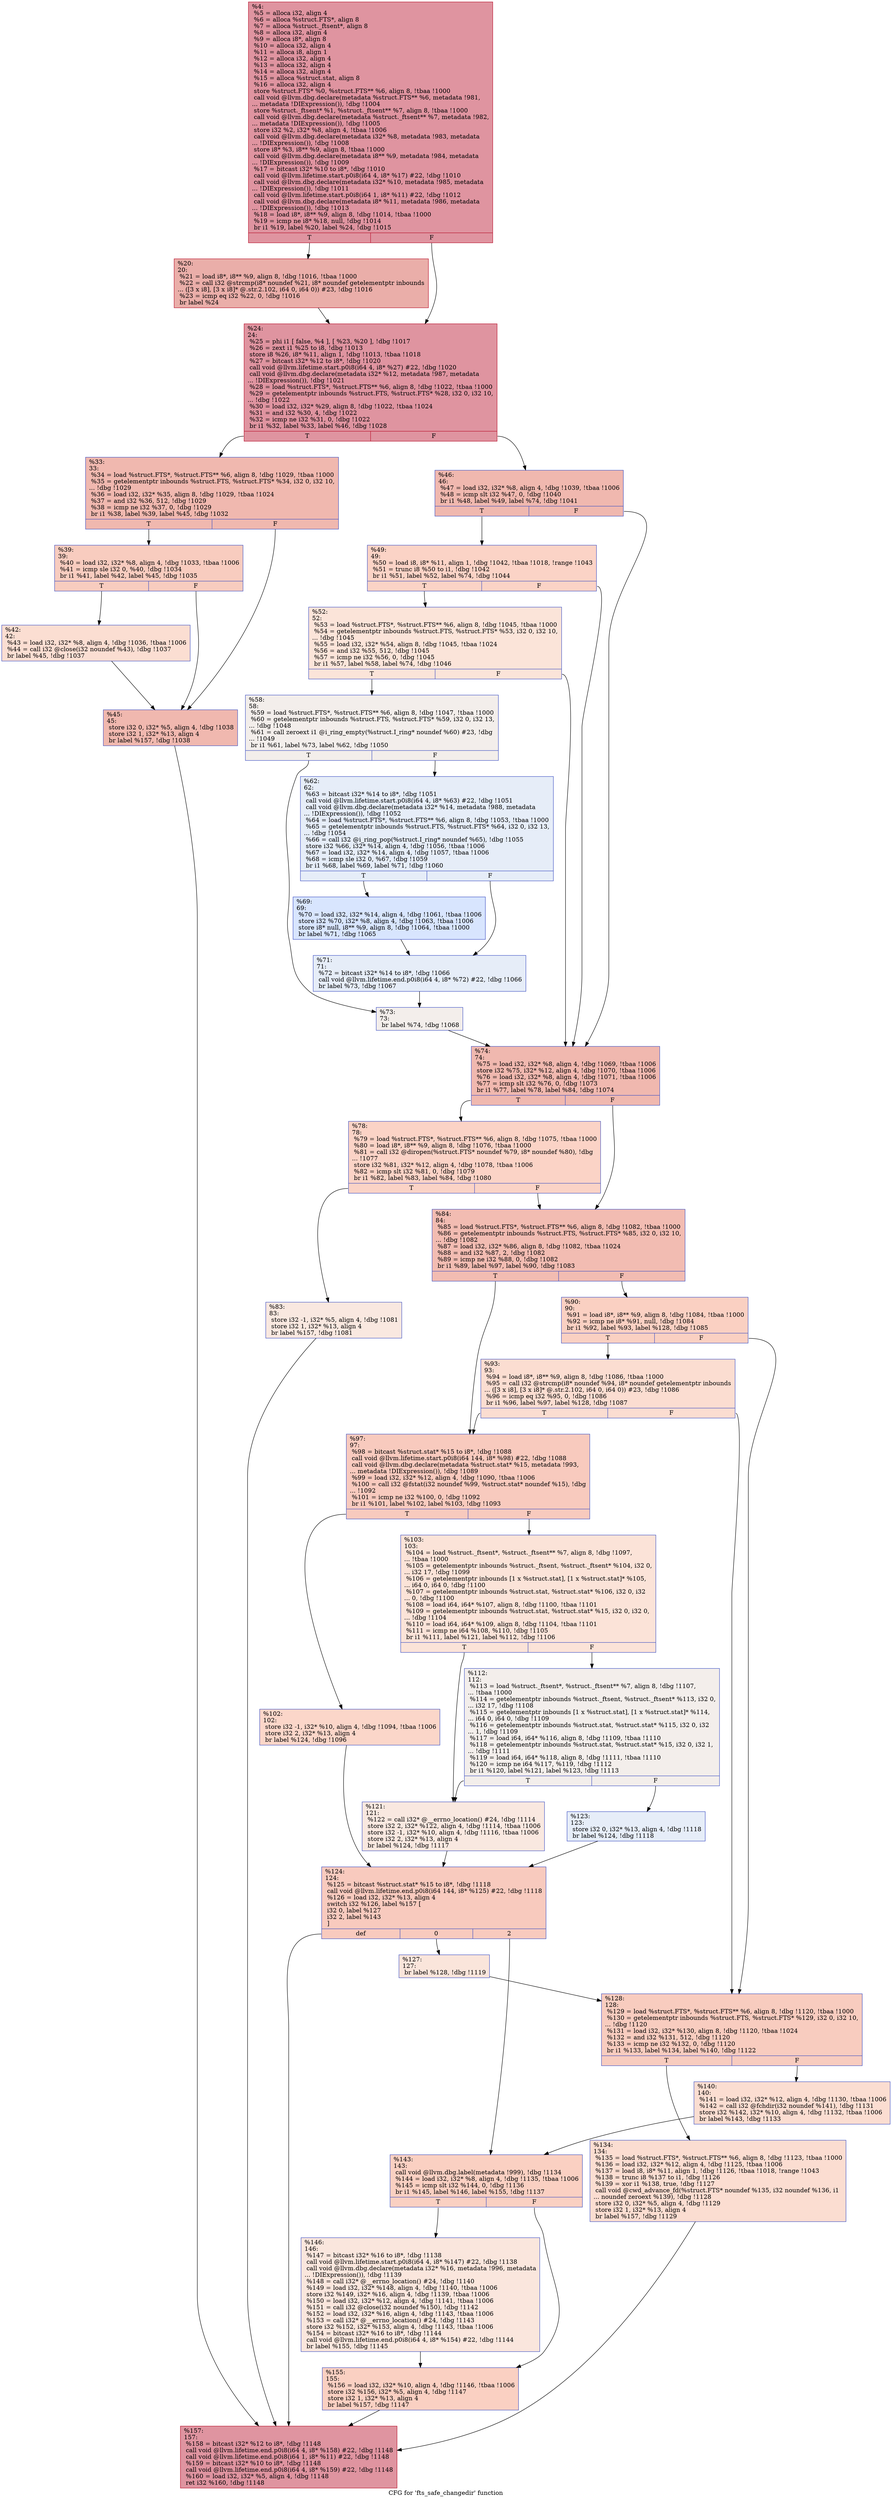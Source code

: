 digraph "CFG for 'fts_safe_changedir' function" {
	label="CFG for 'fts_safe_changedir' function";

	Node0x24194c0 [shape=record,color="#b70d28ff", style=filled, fillcolor="#b70d2870",label="{%4:\l  %5 = alloca i32, align 4\l  %6 = alloca %struct.FTS*, align 8\l  %7 = alloca %struct._ftsent*, align 8\l  %8 = alloca i32, align 4\l  %9 = alloca i8*, align 8\l  %10 = alloca i32, align 4\l  %11 = alloca i8, align 1\l  %12 = alloca i32, align 4\l  %13 = alloca i32, align 4\l  %14 = alloca i32, align 4\l  %15 = alloca %struct.stat, align 8\l  %16 = alloca i32, align 4\l  store %struct.FTS* %0, %struct.FTS** %6, align 8, !tbaa !1000\l  call void @llvm.dbg.declare(metadata %struct.FTS** %6, metadata !981,\l... metadata !DIExpression()), !dbg !1004\l  store %struct._ftsent* %1, %struct._ftsent** %7, align 8, !tbaa !1000\l  call void @llvm.dbg.declare(metadata %struct._ftsent** %7, metadata !982,\l... metadata !DIExpression()), !dbg !1005\l  store i32 %2, i32* %8, align 4, !tbaa !1006\l  call void @llvm.dbg.declare(metadata i32* %8, metadata !983, metadata\l... !DIExpression()), !dbg !1008\l  store i8* %3, i8** %9, align 8, !tbaa !1000\l  call void @llvm.dbg.declare(metadata i8** %9, metadata !984, metadata\l... !DIExpression()), !dbg !1009\l  %17 = bitcast i32* %10 to i8*, !dbg !1010\l  call void @llvm.lifetime.start.p0i8(i64 4, i8* %17) #22, !dbg !1010\l  call void @llvm.dbg.declare(metadata i32* %10, metadata !985, metadata\l... !DIExpression()), !dbg !1011\l  call void @llvm.lifetime.start.p0i8(i64 1, i8* %11) #22, !dbg !1012\l  call void @llvm.dbg.declare(metadata i8* %11, metadata !986, metadata\l... !DIExpression()), !dbg !1013\l  %18 = load i8*, i8** %9, align 8, !dbg !1014, !tbaa !1000\l  %19 = icmp ne i8* %18, null, !dbg !1014\l  br i1 %19, label %20, label %24, !dbg !1015\l|{<s0>T|<s1>F}}"];
	Node0x24194c0:s0 -> Node0x23a86b0;
	Node0x24194c0:s1 -> Node0x23a8700;
	Node0x23a86b0 [shape=record,color="#b70d28ff", style=filled, fillcolor="#d0473d70",label="{%20:\l20:                                               \l  %21 = load i8*, i8** %9, align 8, !dbg !1016, !tbaa !1000\l  %22 = call i32 @strcmp(i8* noundef %21, i8* noundef getelementptr inbounds\l... ([3 x i8], [3 x i8]* @.str.2.102, i64 0, i64 0)) #23, !dbg !1016\l  %23 = icmp eq i32 %22, 0, !dbg !1016\l  br label %24\l}"];
	Node0x23a86b0 -> Node0x23a8700;
	Node0x23a8700 [shape=record,color="#b70d28ff", style=filled, fillcolor="#b70d2870",label="{%24:\l24:                                               \l  %25 = phi i1 [ false, %4 ], [ %23, %20 ], !dbg !1017\l  %26 = zext i1 %25 to i8, !dbg !1013\l  store i8 %26, i8* %11, align 1, !dbg !1013, !tbaa !1018\l  %27 = bitcast i32* %12 to i8*, !dbg !1020\l  call void @llvm.lifetime.start.p0i8(i64 4, i8* %27) #22, !dbg !1020\l  call void @llvm.dbg.declare(metadata i32* %12, metadata !987, metadata\l... !DIExpression()), !dbg !1021\l  %28 = load %struct.FTS*, %struct.FTS** %6, align 8, !dbg !1022, !tbaa !1000\l  %29 = getelementptr inbounds %struct.FTS, %struct.FTS* %28, i32 0, i32 10,\l... !dbg !1022\l  %30 = load i32, i32* %29, align 8, !dbg !1022, !tbaa !1024\l  %31 = and i32 %30, 4, !dbg !1022\l  %32 = icmp ne i32 %31, 0, !dbg !1022\l  br i1 %32, label %33, label %46, !dbg !1028\l|{<s0>T|<s1>F}}"];
	Node0x23a8700:s0 -> Node0x23a8750;
	Node0x23a8700:s1 -> Node0x23a8890;
	Node0x23a8750 [shape=record,color="#3d50c3ff", style=filled, fillcolor="#dc5d4a70",label="{%33:\l33:                                               \l  %34 = load %struct.FTS*, %struct.FTS** %6, align 8, !dbg !1029, !tbaa !1000\l  %35 = getelementptr inbounds %struct.FTS, %struct.FTS* %34, i32 0, i32 10,\l... !dbg !1029\l  %36 = load i32, i32* %35, align 8, !dbg !1029, !tbaa !1024\l  %37 = and i32 %36, 512, !dbg !1029\l  %38 = icmp ne i32 %37, 0, !dbg !1029\l  br i1 %38, label %39, label %45, !dbg !1032\l|{<s0>T|<s1>F}}"];
	Node0x23a8750:s0 -> Node0x23a87a0;
	Node0x23a8750:s1 -> Node0x23a8840;
	Node0x23a87a0 [shape=record,color="#3d50c3ff", style=filled, fillcolor="#f08b6e70",label="{%39:\l39:                                               \l  %40 = load i32, i32* %8, align 4, !dbg !1033, !tbaa !1006\l  %41 = icmp sle i32 0, %40, !dbg !1034\l  br i1 %41, label %42, label %45, !dbg !1035\l|{<s0>T|<s1>F}}"];
	Node0x23a87a0:s0 -> Node0x23a87f0;
	Node0x23a87a0:s1 -> Node0x23a8840;
	Node0x23a87f0 [shape=record,color="#3d50c3ff", style=filled, fillcolor="#f7b59970",label="{%42:\l42:                                               \l  %43 = load i32, i32* %8, align 4, !dbg !1036, !tbaa !1006\l  %44 = call i32 @close(i32 noundef %43), !dbg !1037\l  br label %45, !dbg !1037\l}"];
	Node0x23a87f0 -> Node0x23a8840;
	Node0x23a8840 [shape=record,color="#3d50c3ff", style=filled, fillcolor="#dc5d4a70",label="{%45:\l45:                                               \l  store i32 0, i32* %5, align 4, !dbg !1038\l  store i32 1, i32* %13, align 4\l  br label %157, !dbg !1038\l}"];
	Node0x23a8840 -> Node0x23a9150;
	Node0x23a8890 [shape=record,color="#3d50c3ff", style=filled, fillcolor="#dc5d4a70",label="{%46:\l46:                                               \l  %47 = load i32, i32* %8, align 4, !dbg !1039, !tbaa !1006\l  %48 = icmp slt i32 %47, 0, !dbg !1040\l  br i1 %48, label %49, label %74, !dbg !1041\l|{<s0>T|<s1>F}}"];
	Node0x23a8890:s0 -> Node0x23a88e0;
	Node0x23a8890:s1 -> Node0x23a8b10;
	Node0x23a88e0 [shape=record,color="#3d50c3ff", style=filled, fillcolor="#f59c7d70",label="{%49:\l49:                                               \l  %50 = load i8, i8* %11, align 1, !dbg !1042, !tbaa !1018, !range !1043\l  %51 = trunc i8 %50 to i1, !dbg !1042\l  br i1 %51, label %52, label %74, !dbg !1044\l|{<s0>T|<s1>F}}"];
	Node0x23a88e0:s0 -> Node0x23a8930;
	Node0x23a88e0:s1 -> Node0x23a8b10;
	Node0x23a8930 [shape=record,color="#3d50c3ff", style=filled, fillcolor="#f5c1a970",label="{%52:\l52:                                               \l  %53 = load %struct.FTS*, %struct.FTS** %6, align 8, !dbg !1045, !tbaa !1000\l  %54 = getelementptr inbounds %struct.FTS, %struct.FTS* %53, i32 0, i32 10,\l... !dbg !1045\l  %55 = load i32, i32* %54, align 8, !dbg !1045, !tbaa !1024\l  %56 = and i32 %55, 512, !dbg !1045\l  %57 = icmp ne i32 %56, 0, !dbg !1045\l  br i1 %57, label %58, label %74, !dbg !1046\l|{<s0>T|<s1>F}}"];
	Node0x23a8930:s0 -> Node0x23a8980;
	Node0x23a8930:s1 -> Node0x23a8b10;
	Node0x23a8980 [shape=record,color="#3d50c3ff", style=filled, fillcolor="#e5d8d170",label="{%58:\l58:                                               \l  %59 = load %struct.FTS*, %struct.FTS** %6, align 8, !dbg !1047, !tbaa !1000\l  %60 = getelementptr inbounds %struct.FTS, %struct.FTS* %59, i32 0, i32 13,\l... !dbg !1048\l  %61 = call zeroext i1 @i_ring_empty(%struct.I_ring* noundef %60) #23, !dbg\l... !1049\l  br i1 %61, label %73, label %62, !dbg !1050\l|{<s0>T|<s1>F}}"];
	Node0x23a8980:s0 -> Node0x23a8ac0;
	Node0x23a8980:s1 -> Node0x23a89d0;
	Node0x23a89d0 [shape=record,color="#3d50c3ff", style=filled, fillcolor="#c7d7f070",label="{%62:\l62:                                               \l  %63 = bitcast i32* %14 to i8*, !dbg !1051\l  call void @llvm.lifetime.start.p0i8(i64 4, i8* %63) #22, !dbg !1051\l  call void @llvm.dbg.declare(metadata i32* %14, metadata !988, metadata\l... !DIExpression()), !dbg !1052\l  %64 = load %struct.FTS*, %struct.FTS** %6, align 8, !dbg !1053, !tbaa !1000\l  %65 = getelementptr inbounds %struct.FTS, %struct.FTS* %64, i32 0, i32 13,\l... !dbg !1054\l  %66 = call i32 @i_ring_pop(%struct.I_ring* noundef %65), !dbg !1055\l  store i32 %66, i32* %14, align 4, !dbg !1056, !tbaa !1006\l  %67 = load i32, i32* %14, align 4, !dbg !1057, !tbaa !1006\l  %68 = icmp sle i32 0, %67, !dbg !1059\l  br i1 %68, label %69, label %71, !dbg !1060\l|{<s0>T|<s1>F}}"];
	Node0x23a89d0:s0 -> Node0x23a8a20;
	Node0x23a89d0:s1 -> Node0x23a8a70;
	Node0x23a8a20 [shape=record,color="#3d50c3ff", style=filled, fillcolor="#a7c5fe70",label="{%69:\l69:                                               \l  %70 = load i32, i32* %14, align 4, !dbg !1061, !tbaa !1006\l  store i32 %70, i32* %8, align 4, !dbg !1063, !tbaa !1006\l  store i8* null, i8** %9, align 8, !dbg !1064, !tbaa !1000\l  br label %71, !dbg !1065\l}"];
	Node0x23a8a20 -> Node0x23a8a70;
	Node0x23a8a70 [shape=record,color="#3d50c3ff", style=filled, fillcolor="#c7d7f070",label="{%71:\l71:                                               \l  %72 = bitcast i32* %14 to i8*, !dbg !1066\l  call void @llvm.lifetime.end.p0i8(i64 4, i8* %72) #22, !dbg !1066\l  br label %73, !dbg !1067\l}"];
	Node0x23a8a70 -> Node0x23a8ac0;
	Node0x23a8ac0 [shape=record,color="#3d50c3ff", style=filled, fillcolor="#e5d8d170",label="{%73:\l73:                                               \l  br label %74, !dbg !1068\l}"];
	Node0x23a8ac0 -> Node0x23a8b10;
	Node0x23a8b10 [shape=record,color="#3d50c3ff", style=filled, fillcolor="#dc5d4a70",label="{%74:\l74:                                               \l  %75 = load i32, i32* %8, align 4, !dbg !1069, !tbaa !1006\l  store i32 %75, i32* %12, align 4, !dbg !1070, !tbaa !1006\l  %76 = load i32, i32* %8, align 4, !dbg !1071, !tbaa !1006\l  %77 = icmp slt i32 %76, 0, !dbg !1073\l  br i1 %77, label %78, label %84, !dbg !1074\l|{<s0>T|<s1>F}}"];
	Node0x23a8b10:s0 -> Node0x23a8b60;
	Node0x23a8b10:s1 -> Node0x23a8c00;
	Node0x23a8b60 [shape=record,color="#3d50c3ff", style=filled, fillcolor="#f59c7d70",label="{%78:\l78:                                               \l  %79 = load %struct.FTS*, %struct.FTS** %6, align 8, !dbg !1075, !tbaa !1000\l  %80 = load i8*, i8** %9, align 8, !dbg !1076, !tbaa !1000\l  %81 = call i32 @diropen(%struct.FTS* noundef %79, i8* noundef %80), !dbg\l... !1077\l  store i32 %81, i32* %12, align 4, !dbg !1078, !tbaa !1006\l  %82 = icmp slt i32 %81, 0, !dbg !1079\l  br i1 %82, label %83, label %84, !dbg !1080\l|{<s0>T|<s1>F}}"];
	Node0x23a8b60:s0 -> Node0x23a8bb0;
	Node0x23a8b60:s1 -> Node0x23a8c00;
	Node0x23a8bb0 [shape=record,color="#3d50c3ff", style=filled, fillcolor="#f1ccb870",label="{%83:\l83:                                               \l  store i32 -1, i32* %5, align 4, !dbg !1081\l  store i32 1, i32* %13, align 4\l  br label %157, !dbg !1081\l}"];
	Node0x23a8bb0 -> Node0x23a9150;
	Node0x23a8c00 [shape=record,color="#3d50c3ff", style=filled, fillcolor="#e1675170",label="{%84:\l84:                                               \l  %85 = load %struct.FTS*, %struct.FTS** %6, align 8, !dbg !1082, !tbaa !1000\l  %86 = getelementptr inbounds %struct.FTS, %struct.FTS* %85, i32 0, i32 10,\l... !dbg !1082\l  %87 = load i32, i32* %86, align 8, !dbg !1082, !tbaa !1024\l  %88 = and i32 %87, 2, !dbg !1082\l  %89 = icmp ne i32 %88, 0, !dbg !1082\l  br i1 %89, label %97, label %90, !dbg !1083\l|{<s0>T|<s1>F}}"];
	Node0x23a8c00:s0 -> Node0x23a8cf0;
	Node0x23a8c00:s1 -> Node0x23a8c50;
	Node0x23a8c50 [shape=record,color="#3d50c3ff", style=filled, fillcolor="#f3947570",label="{%90:\l90:                                               \l  %91 = load i8*, i8** %9, align 8, !dbg !1084, !tbaa !1000\l  %92 = icmp ne i8* %91, null, !dbg !1084\l  br i1 %92, label %93, label %128, !dbg !1085\l|{<s0>T|<s1>F}}"];
	Node0x23a8c50:s0 -> Node0x23a8ca0;
	Node0x23a8c50:s1 -> Node0x23a8f70;
	Node0x23a8ca0 [shape=record,color="#3d50c3ff", style=filled, fillcolor="#f7b39670",label="{%93:\l93:                                               \l  %94 = load i8*, i8** %9, align 8, !dbg !1086, !tbaa !1000\l  %95 = call i32 @strcmp(i8* noundef %94, i8* noundef getelementptr inbounds\l... ([3 x i8], [3 x i8]* @.str.2.102, i64 0, i64 0)) #23, !dbg !1086\l  %96 = icmp eq i32 %95, 0, !dbg !1086\l  br i1 %96, label %97, label %128, !dbg !1087\l|{<s0>T|<s1>F}}"];
	Node0x23a8ca0:s0 -> Node0x23a8cf0;
	Node0x23a8ca0:s1 -> Node0x23a8f70;
	Node0x23a8cf0 [shape=record,color="#3d50c3ff", style=filled, fillcolor="#ef886b70",label="{%97:\l97:                                               \l  %98 = bitcast %struct.stat* %15 to i8*, !dbg !1088\l  call void @llvm.lifetime.start.p0i8(i64 144, i8* %98) #22, !dbg !1088\l  call void @llvm.dbg.declare(metadata %struct.stat* %15, metadata !993,\l... metadata !DIExpression()), !dbg !1089\l  %99 = load i32, i32* %12, align 4, !dbg !1090, !tbaa !1006\l  %100 = call i32 @fstat(i32 noundef %99, %struct.stat* noundef %15), !dbg\l... !1092\l  %101 = icmp ne i32 %100, 0, !dbg !1092\l  br i1 %101, label %102, label %103, !dbg !1093\l|{<s0>T|<s1>F}}"];
	Node0x23a8cf0:s0 -> Node0x23a8d40;
	Node0x23a8cf0:s1 -> Node0x23a8d90;
	Node0x23a8d40 [shape=record,color="#3d50c3ff", style=filled, fillcolor="#f6a38570",label="{%102:\l102:                                              \l  store i32 -1, i32* %10, align 4, !dbg !1094, !tbaa !1006\l  store i32 2, i32* %13, align 4\l  br label %124, !dbg !1096\l}"];
	Node0x23a8d40 -> Node0x23a8ed0;
	Node0x23a8d90 [shape=record,color="#3d50c3ff", style=filled, fillcolor="#f6bfa670",label="{%103:\l103:                                              \l  %104 = load %struct._ftsent*, %struct._ftsent** %7, align 8, !dbg !1097,\l... !tbaa !1000\l  %105 = getelementptr inbounds %struct._ftsent, %struct._ftsent* %104, i32 0,\l... i32 17, !dbg !1099\l  %106 = getelementptr inbounds [1 x %struct.stat], [1 x %struct.stat]* %105,\l... i64 0, i64 0, !dbg !1100\l  %107 = getelementptr inbounds %struct.stat, %struct.stat* %106, i32 0, i32\l... 0, !dbg !1100\l  %108 = load i64, i64* %107, align 8, !dbg !1100, !tbaa !1101\l  %109 = getelementptr inbounds %struct.stat, %struct.stat* %15, i32 0, i32 0,\l... !dbg !1104\l  %110 = load i64, i64* %109, align 8, !dbg !1104, !tbaa !1101\l  %111 = icmp ne i64 %108, %110, !dbg !1105\l  br i1 %111, label %121, label %112, !dbg !1106\l|{<s0>T|<s1>F}}"];
	Node0x23a8d90:s0 -> Node0x23a8e30;
	Node0x23a8d90:s1 -> Node0x23a8de0;
	Node0x23a8de0 [shape=record,color="#3d50c3ff", style=filled, fillcolor="#e5d8d170",label="{%112:\l112:                                              \l  %113 = load %struct._ftsent*, %struct._ftsent** %7, align 8, !dbg !1107,\l... !tbaa !1000\l  %114 = getelementptr inbounds %struct._ftsent, %struct._ftsent* %113, i32 0,\l... i32 17, !dbg !1108\l  %115 = getelementptr inbounds [1 x %struct.stat], [1 x %struct.stat]* %114,\l... i64 0, i64 0, !dbg !1109\l  %116 = getelementptr inbounds %struct.stat, %struct.stat* %115, i32 0, i32\l... 1, !dbg !1109\l  %117 = load i64, i64* %116, align 8, !dbg !1109, !tbaa !1110\l  %118 = getelementptr inbounds %struct.stat, %struct.stat* %15, i32 0, i32 1,\l... !dbg !1111\l  %119 = load i64, i64* %118, align 8, !dbg !1111, !tbaa !1110\l  %120 = icmp ne i64 %117, %119, !dbg !1112\l  br i1 %120, label %121, label %123, !dbg !1113\l|{<s0>T|<s1>F}}"];
	Node0x23a8de0:s0 -> Node0x23a8e30;
	Node0x23a8de0:s1 -> Node0x23a8e80;
	Node0x23a8e30 [shape=record,color="#3d50c3ff", style=filled, fillcolor="#f1ccb870",label="{%121:\l121:                                              \l  %122 = call i32* @__errno_location() #24, !dbg !1114\l  store i32 2, i32* %122, align 4, !dbg !1114, !tbaa !1006\l  store i32 -1, i32* %10, align 4, !dbg !1116, !tbaa !1006\l  store i32 2, i32* %13, align 4\l  br label %124, !dbg !1117\l}"];
	Node0x23a8e30 -> Node0x23a8ed0;
	Node0x23a8e80 [shape=record,color="#3d50c3ff", style=filled, fillcolor="#c7d7f070",label="{%123:\l123:                                              \l  store i32 0, i32* %13, align 4, !dbg !1118\l  br label %124, !dbg !1118\l}"];
	Node0x23a8e80 -> Node0x23a8ed0;
	Node0x23a8ed0 [shape=record,color="#3d50c3ff", style=filled, fillcolor="#ef886b70",label="{%124:\l124:                                              \l  %125 = bitcast %struct.stat* %15 to i8*, !dbg !1118\l  call void @llvm.lifetime.end.p0i8(i64 144, i8* %125) #22, !dbg !1118\l  %126 = load i32, i32* %13, align 4\l  switch i32 %126, label %157 [\l    i32 0, label %127\l    i32 2, label %143\l  ]\l|{<s0>def|<s1>0|<s2>2}}"];
	Node0x23a8ed0:s0 -> Node0x23a9150;
	Node0x23a8ed0:s1 -> Node0x23a8f20;
	Node0x23a8ed0:s2 -> Node0x23a9060;
	Node0x23a8f20 [shape=record,color="#3d50c3ff", style=filled, fillcolor="#f4c5ad70",label="{%127:\l127:                                              \l  br label %128, !dbg !1119\l}"];
	Node0x23a8f20 -> Node0x23a8f70;
	Node0x23a8f70 [shape=record,color="#3d50c3ff", style=filled, fillcolor="#f08b6e70",label="{%128:\l128:                                              \l  %129 = load %struct.FTS*, %struct.FTS** %6, align 8, !dbg !1120, !tbaa !1000\l  %130 = getelementptr inbounds %struct.FTS, %struct.FTS* %129, i32 0, i32 10,\l... !dbg !1120\l  %131 = load i32, i32* %130, align 8, !dbg !1120, !tbaa !1024\l  %132 = and i32 %131, 512, !dbg !1120\l  %133 = icmp ne i32 %132, 0, !dbg !1120\l  br i1 %133, label %134, label %140, !dbg !1122\l|{<s0>T|<s1>F}}"];
	Node0x23a8f70:s0 -> Node0x23a8fc0;
	Node0x23a8f70:s1 -> Node0x23a9010;
	Node0x23a8fc0 [shape=record,color="#3d50c3ff", style=filled, fillcolor="#f7b39670",label="{%134:\l134:                                              \l  %135 = load %struct.FTS*, %struct.FTS** %6, align 8, !dbg !1123, !tbaa !1000\l  %136 = load i32, i32* %12, align 4, !dbg !1125, !tbaa !1006\l  %137 = load i8, i8* %11, align 1, !dbg !1126, !tbaa !1018, !range !1043\l  %138 = trunc i8 %137 to i1, !dbg !1126\l  %139 = xor i1 %138, true, !dbg !1127\l  call void @cwd_advance_fd(%struct.FTS* noundef %135, i32 noundef %136, i1\l... noundef zeroext %139), !dbg !1128\l  store i32 0, i32* %5, align 4, !dbg !1129\l  store i32 1, i32* %13, align 4\l  br label %157, !dbg !1129\l}"];
	Node0x23a8fc0 -> Node0x23a9150;
	Node0x23a9010 [shape=record,color="#3d50c3ff", style=filled, fillcolor="#f7b39670",label="{%140:\l140:                                              \l  %141 = load i32, i32* %12, align 4, !dbg !1130, !tbaa !1006\l  %142 = call i32 @fchdir(i32 noundef %141), !dbg !1131\l  store i32 %142, i32* %10, align 4, !dbg !1132, !tbaa !1006\l  br label %143, !dbg !1133\l}"];
	Node0x23a9010 -> Node0x23a9060;
	Node0x23a9060 [shape=record,color="#3d50c3ff", style=filled, fillcolor="#f3947570",label="{%143:\l143:                                              \l  call void @llvm.dbg.label(metadata !999), !dbg !1134\l  %144 = load i32, i32* %8, align 4, !dbg !1135, !tbaa !1006\l  %145 = icmp slt i32 %144, 0, !dbg !1136\l  br i1 %145, label %146, label %155, !dbg !1137\l|{<s0>T|<s1>F}}"];
	Node0x23a9060:s0 -> Node0x23a90b0;
	Node0x23a9060:s1 -> Node0x23a9100;
	Node0x23a90b0 [shape=record,color="#3d50c3ff", style=filled, fillcolor="#f3c7b170",label="{%146:\l146:                                              \l  %147 = bitcast i32* %16 to i8*, !dbg !1138\l  call void @llvm.lifetime.start.p0i8(i64 4, i8* %147) #22, !dbg !1138\l  call void @llvm.dbg.declare(metadata i32* %16, metadata !996, metadata\l... !DIExpression()), !dbg !1139\l  %148 = call i32* @__errno_location() #24, !dbg !1140\l  %149 = load i32, i32* %148, align 4, !dbg !1140, !tbaa !1006\l  store i32 %149, i32* %16, align 4, !dbg !1139, !tbaa !1006\l  %150 = load i32, i32* %12, align 4, !dbg !1141, !tbaa !1006\l  %151 = call i32 @close(i32 noundef %150), !dbg !1142\l  %152 = load i32, i32* %16, align 4, !dbg !1143, !tbaa !1006\l  %153 = call i32* @__errno_location() #24, !dbg !1143\l  store i32 %152, i32* %153, align 4, !dbg !1143, !tbaa !1006\l  %154 = bitcast i32* %16 to i8*, !dbg !1144\l  call void @llvm.lifetime.end.p0i8(i64 4, i8* %154) #22, !dbg !1144\l  br label %155, !dbg !1145\l}"];
	Node0x23a90b0 -> Node0x23a9100;
	Node0x23a9100 [shape=record,color="#3d50c3ff", style=filled, fillcolor="#f3947570",label="{%155:\l155:                                              \l  %156 = load i32, i32* %10, align 4, !dbg !1146, !tbaa !1006\l  store i32 %156, i32* %5, align 4, !dbg !1147\l  store i32 1, i32* %13, align 4\l  br label %157, !dbg !1147\l}"];
	Node0x23a9100 -> Node0x23a9150;
	Node0x23a9150 [shape=record,color="#b70d28ff", style=filled, fillcolor="#b70d2870",label="{%157:\l157:                                              \l  %158 = bitcast i32* %12 to i8*, !dbg !1148\l  call void @llvm.lifetime.end.p0i8(i64 4, i8* %158) #22, !dbg !1148\l  call void @llvm.lifetime.end.p0i8(i64 1, i8* %11) #22, !dbg !1148\l  %159 = bitcast i32* %10 to i8*, !dbg !1148\l  call void @llvm.lifetime.end.p0i8(i64 4, i8* %159) #22, !dbg !1148\l  %160 = load i32, i32* %5, align 4, !dbg !1148\l  ret i32 %160, !dbg !1148\l}"];
}
